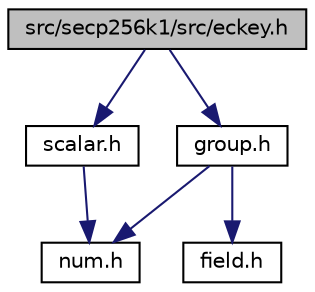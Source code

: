 digraph "src/secp256k1/src/eckey.h"
{
  edge [fontname="Helvetica",fontsize="10",labelfontname="Helvetica",labelfontsize="10"];
  node [fontname="Helvetica",fontsize="10",shape=record];
  Node0 [label="src/secp256k1/src/eckey.h",height=0.2,width=0.4,color="black", fillcolor="grey75", style="filled", fontcolor="black"];
  Node0 -> Node1 [color="midnightblue",fontsize="10",style="solid",fontname="Helvetica"];
  Node1 [label="group.h",height=0.2,width=0.4,color="black", fillcolor="white", style="filled",URL="$group_8h.html"];
  Node1 -> Node2 [color="midnightblue",fontsize="10",style="solid",fontname="Helvetica"];
  Node2 [label="num.h",height=0.2,width=0.4,color="black", fillcolor="white", style="filled",URL="$num_8h.html"];
  Node1 -> Node3 [color="midnightblue",fontsize="10",style="solid",fontname="Helvetica"];
  Node3 [label="field.h",height=0.2,width=0.4,color="black", fillcolor="white", style="filled",URL="$field_8h.html"];
  Node0 -> Node4 [color="midnightblue",fontsize="10",style="solid",fontname="Helvetica"];
  Node4 [label="scalar.h",height=0.2,width=0.4,color="black", fillcolor="white", style="filled",URL="$scalar_8h.html"];
  Node4 -> Node2 [color="midnightblue",fontsize="10",style="solid",fontname="Helvetica"];
}
